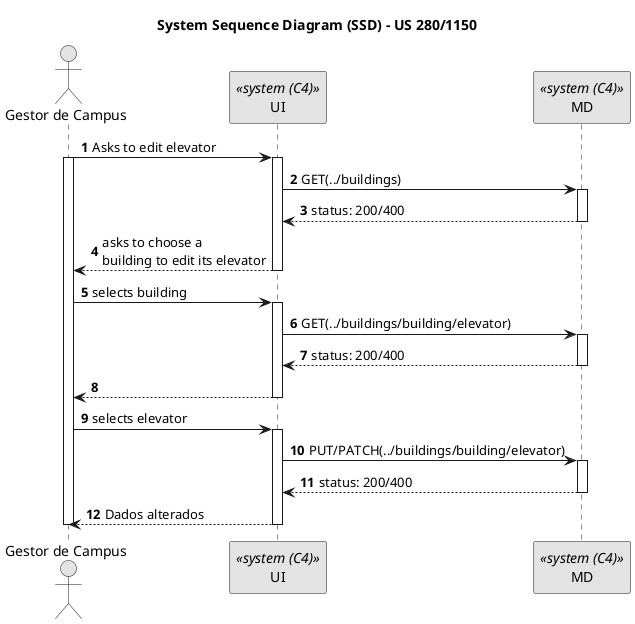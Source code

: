 @startuml
skinparam monochrome true
skinparam packageStyle rectangle
skinparam shadowing false

title System Sequence Diagram (SSD) - US 280/1150
autonumber

actor "Gestor de Campus" as actor
participant "UI" as Sistema <<system (C4)>>
participant "MD" as MD <<system (C4)>>


actor -> Sistema : Asks to edit elevator
activate actor
activate Sistema

Sistema -> MD : GET(../buildings)
activate MD
MD --> Sistema: status: 200/400
deactivate MD
Sistema --> actor: asks to choose a\nbuilding to edit its elevator
deactivate Sistema

actor -> Sistema: selects building
activate Sistema
Sistema -> MD: GET(../buildings/building/elevator)
activate MD

MD --> Sistema: status: 200/400
deactivate MD
Sistema --> actor

deactivate Sistema

actor -> Sistema: selects elevator
activate Sistema

Sistema -> MD: PUT/PATCH(../buildings/building/elevator)
activate MD

    MD --> Sistema : status: 200/400
    deactivate MD
    actor <-- Sistema : Dados alterados
    deactivate actor
    deactivate Sistema

@enduml
